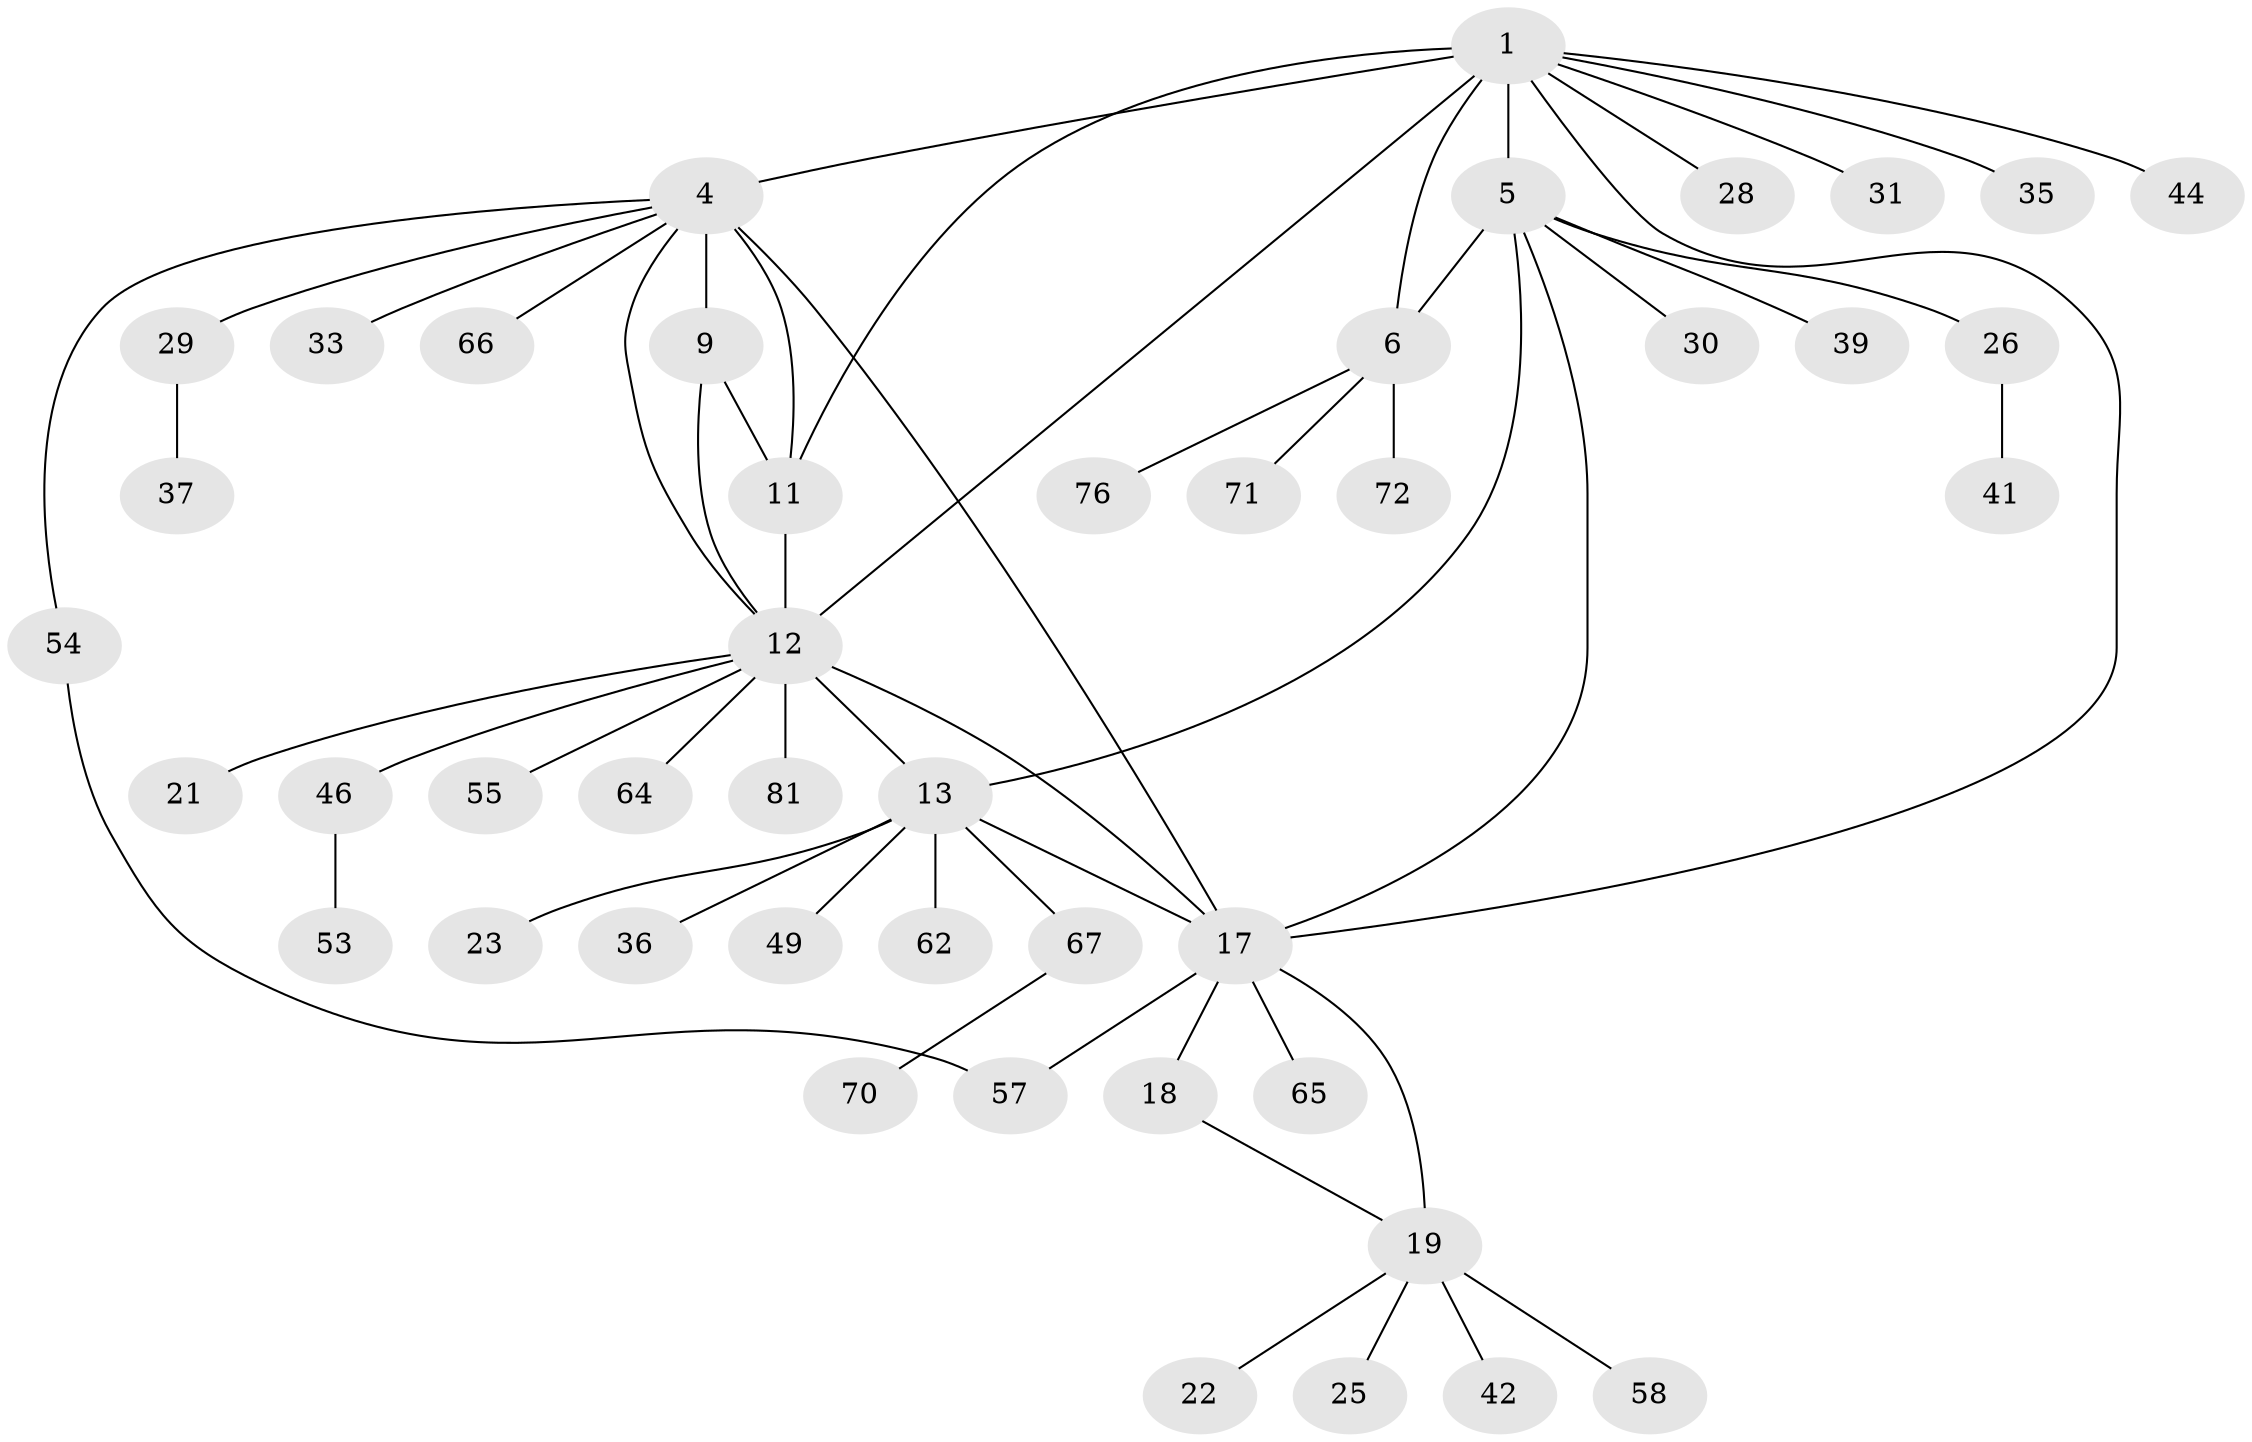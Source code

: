 // original degree distribution, {5: 0.06666666666666667, 8: 0.022222222222222223, 3: 0.07777777777777778, 9: 0.03333333333333333, 7: 0.044444444444444446, 6: 0.03333333333333333, 4: 0.022222222222222223, 1: 0.5333333333333333, 2: 0.16666666666666666}
// Generated by graph-tools (version 1.1) at 2025/15/03/09/25 04:15:45]
// undirected, 45 vertices, 57 edges
graph export_dot {
graph [start="1"]
  node [color=gray90,style=filled];
  1 [super="+2+3+8"];
  4 [super="+10+34"];
  5 [super="+7+51"];
  6 [super="+50"];
  9 [super="+74+77"];
  11;
  12 [super="+48+85+14"];
  13 [super="+16"];
  17 [super="+73+20"];
  18 [super="+32"];
  19 [super="+59+27"];
  21;
  22;
  23 [super="+89+78"];
  25 [super="+79"];
  26;
  28;
  29 [super="+83"];
  30;
  31 [super="+68"];
  33;
  35;
  36;
  37;
  39 [super="+69+40"];
  41;
  42;
  44 [super="+47"];
  46;
  49 [super="+84+82"];
  53;
  54 [super="+86"];
  55;
  57;
  58;
  62;
  64 [super="+90"];
  65;
  66 [super="+75"];
  67;
  70;
  71;
  72;
  76;
  81;
  1 -- 4 [weight=3];
  1 -- 35;
  1 -- 44;
  1 -- 28;
  1 -- 31;
  1 -- 17;
  1 -- 12;
  1 -- 11;
  1 -- 5 [weight=2];
  1 -- 6;
  4 -- 29;
  4 -- 33;
  4 -- 54;
  4 -- 66;
  4 -- 17;
  4 -- 9;
  4 -- 11;
  4 -- 12;
  5 -- 6 [weight=2];
  5 -- 13;
  5 -- 39;
  5 -- 26;
  5 -- 30;
  5 -- 17;
  6 -- 71;
  6 -- 72;
  6 -- 76;
  9 -- 11;
  9 -- 12;
  11 -- 12;
  12 -- 64;
  12 -- 13 [weight=4];
  12 -- 46;
  12 -- 81;
  12 -- 17 [weight=2];
  12 -- 21;
  12 -- 55;
  13 -- 23;
  13 -- 49;
  13 -- 62;
  13 -- 67;
  13 -- 17;
  13 -- 36;
  17 -- 18 [weight=2];
  17 -- 19 [weight=2];
  17 -- 57;
  17 -- 65;
  18 -- 19;
  19 -- 22;
  19 -- 25;
  19 -- 42;
  19 -- 58;
  26 -- 41;
  29 -- 37;
  46 -- 53;
  54 -- 57;
  67 -- 70;
}
